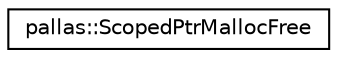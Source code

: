 digraph "Graphical Class Hierarchy"
{
  edge [fontname="Helvetica",fontsize="10",labelfontname="Helvetica",labelfontsize="10"];
  node [fontname="Helvetica",fontsize="10",shape=record];
  rankdir="LR";
  Node1 [label="pallas::ScopedPtrMallocFree",height=0.2,width=0.4,color="black", fillcolor="white", style="filled",URL="$classpallas_1_1_scoped_ptr_malloc_free.html",tooltip="This class wraps the c library function free() in a class that can be passed as a template argument t..."];
}
